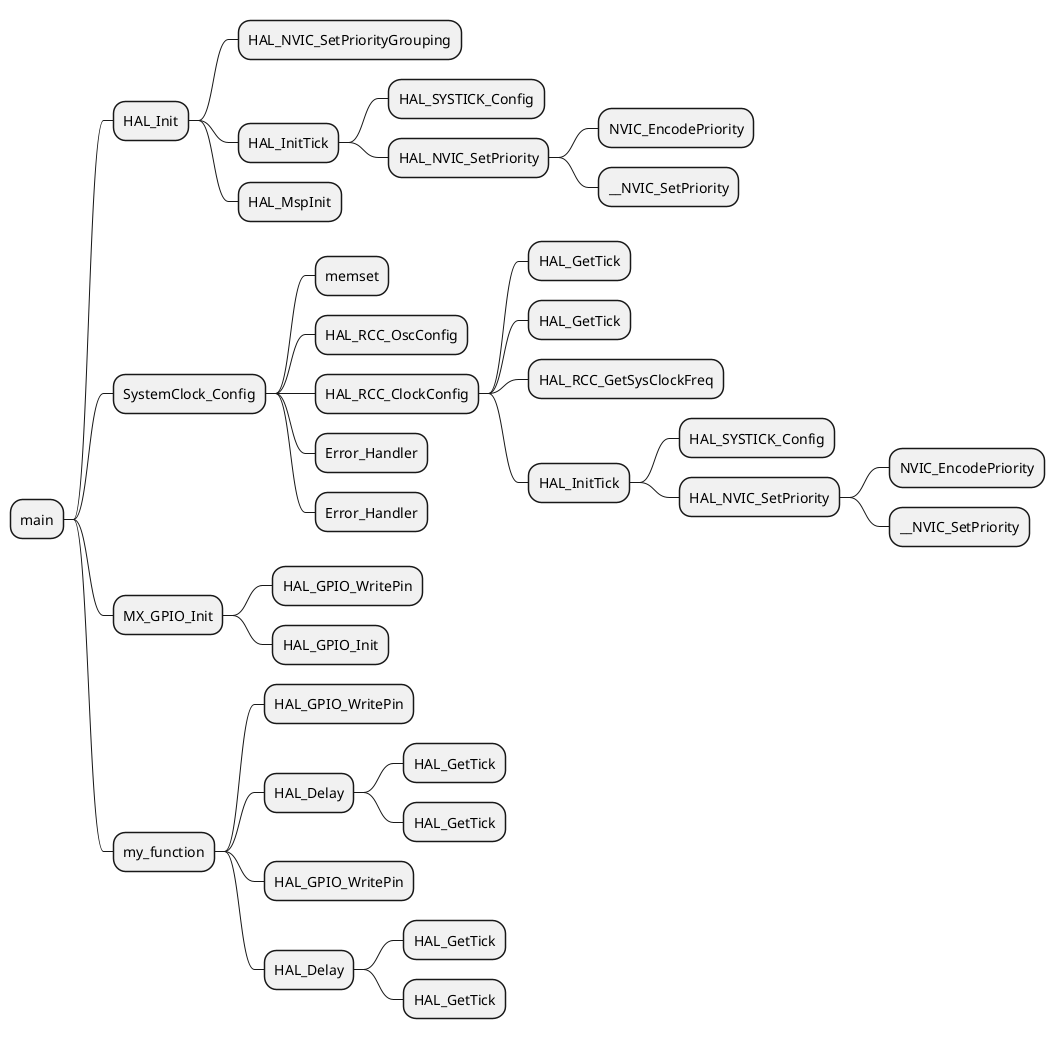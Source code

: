 @startmindmap
* main
** HAL_Init
*** HAL_NVIC_SetPriorityGrouping
*** HAL_InitTick
**** HAL_SYSTICK_Config
**** HAL_NVIC_SetPriority
***** NVIC_EncodePriority
***** __NVIC_SetPriority
*** HAL_MspInit
** SystemClock_Config
*** memset
*** HAL_RCC_OscConfig
*** HAL_RCC_ClockConfig
**** HAL_GetTick
**** HAL_GetTick
**** HAL_RCC_GetSysClockFreq
**** HAL_InitTick
***** HAL_SYSTICK_Config
***** HAL_NVIC_SetPriority
****** NVIC_EncodePriority
****** __NVIC_SetPriority
*** Error_Handler
*** Error_Handler
** MX_GPIO_Init
*** HAL_GPIO_WritePin
*** HAL_GPIO_Init
** my_function
*** HAL_GPIO_WritePin
*** HAL_Delay
**** HAL_GetTick
**** HAL_GetTick
*** HAL_GPIO_WritePin
*** HAL_Delay
**** HAL_GetTick
**** HAL_GetTick
@endmindmap
